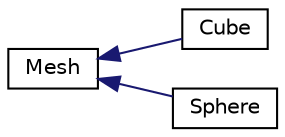digraph "Graphical Class Hierarchy"
{
  edge [fontname="Helvetica",fontsize="10",labelfontname="Helvetica",labelfontsize="10"];
  node [fontname="Helvetica",fontsize="10",shape=record];
  rankdir="LR";
  Node0 [label="Mesh",height=0.2,width=0.4,color="black", fillcolor="white", style="filled",URL="$class_mesh.html",tooltip="mesh management (mesh = objects that can be rendered) "];
  Node0 -> Node1 [dir="back",color="midnightblue",fontsize="10",style="solid",fontname="Helvetica"];
  Node1 [label="Cube",height=0.2,width=0.4,color="black", fillcolor="white", style="filled",URL="$class_cube.html",tooltip="create a cube-shaped mesh "];
  Node0 -> Node2 [dir="back",color="midnightblue",fontsize="10",style="solid",fontname="Helvetica"];
  Node2 [label="Sphere",height=0.2,width=0.4,color="black", fillcolor="white", style="filled",URL="$class_sphere.html"];
}
